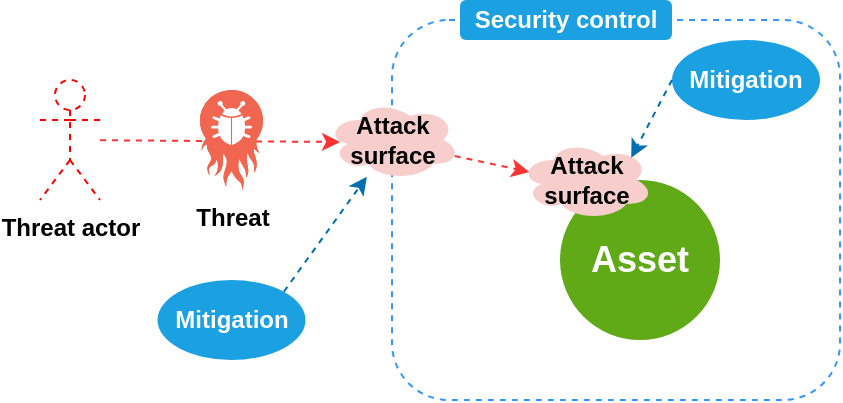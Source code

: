 <mxfile version="13.7.9" type="device"><diagram id="2s8F2-m4EsVqf-glMDgH" name="Page-1"><mxGraphModel dx="1024" dy="592" grid="1" gridSize="10" guides="1" tooltips="1" connect="1" arrows="1" fold="1" page="1" pageScale="1" pageWidth="850" pageHeight="1100" math="0" shadow="0"><root><mxCell id="0"/><mxCell id="1" parent="0"/><mxCell id="Fzg8wsGLOHa0Y9W4XVDV-7" value="" style="rounded=1;whiteSpace=wrap;html=1;shadow=0;glass=0;sketch=0;fillColor=#ffffff;dashed=1;strokeColor=#3399FF;" parent="1" vertex="1"><mxGeometry x="336" y="230" width="224" height="190" as="geometry"/></mxCell><mxCell id="Fzg8wsGLOHa0Y9W4XVDV-6" value="&lt;b&gt;&lt;font style=&quot;font-size: 18px&quot;&gt;Asset&lt;/font&gt;&lt;/b&gt;" style="strokeWidth=2;html=1;shape=mxgraph.flowchart.start_2;whiteSpace=wrap;rounded=0;shadow=0;glass=0;sketch=0;fontColor=#ffffff;fillColor=#60a917;strokeColor=none;" parent="1" vertex="1"><mxGeometry x="420" y="310" width="80" height="80" as="geometry"/></mxCell><mxCell id="Fzg8wsGLOHa0Y9W4XVDV-10" value="Threat actor" style="shape=umlActor;verticalLabelPosition=bottom;verticalAlign=top;html=1;rounded=0;shadow=0;glass=0;dashed=1;sketch=0;strokeColor=#FF0000;fillColor=#ffffff;labelBackgroundColor=none;fontStyle=1" parent="1" vertex="1"><mxGeometry x="160" y="260" width="30" height="60" as="geometry"/></mxCell><mxCell id="Fzg8wsGLOHa0Y9W4XVDV-11" value="" style="endArrow=classic;html=1;fillColor=#f8cecc;strokeColor=#FF3333;dashed=1;" parent="1" source="Fzg8wsGLOHa0Y9W4XVDV-10" edge="1"><mxGeometry width="50" height="50" relative="1" as="geometry"><mxPoint x="400" y="330" as="sourcePoint"/><mxPoint x="310" y="291" as="targetPoint"/></mxGeometry></mxCell><mxCell id="Fzg8wsGLOHa0Y9W4XVDV-9" value="Threat" style="verticalLabelPosition=bottom;html=1;fillColor=#F06650;strokeColor=#ffffff;verticalAlign=top;align=center;points=[];pointerEvents=1;shape=mxgraph.cisco_safe.compositeIcon;bgIcon=threat2;resIcon=mxgraph.cisco_safe.threat.threat_b7;rounded=0;shadow=0;glass=0;dashed=1;sketch=0;fontStyle=1" parent="1" vertex="1"><mxGeometry x="240" y="265" width="31.5" height="50" as="geometry"/></mxCell><mxCell id="Fzg8wsGLOHa0Y9W4XVDV-12" value="Security control" style="text;html=1;align=center;verticalAlign=middle;whiteSpace=wrap;rounded=1;shadow=0;glass=0;dashed=1;labelBackgroundColor=none;sketch=0;fontStyle=1;fillColor=#1ba1e2;fontColor=#FFFFFF;" parent="1" vertex="1"><mxGeometry x="370" y="220" width="106" height="20" as="geometry"/></mxCell><mxCell id="Fzg8wsGLOHa0Y9W4XVDV-15" value="Attack surface" style="ellipse;shape=cloud;whiteSpace=wrap;html=1;rounded=0;shadow=0;glass=0;dashed=1;labelBackgroundColor=none;sketch=0;fillColor=#f8cecc;strokeColor=none;fontStyle=1;" parent="1" vertex="1"><mxGeometry x="303.33" y="270" width="66.67" height="40" as="geometry"/></mxCell><mxCell id="Fzg8wsGLOHa0Y9W4XVDV-16" value="Attack surface" style="ellipse;shape=cloud;whiteSpace=wrap;html=1;rounded=0;shadow=0;glass=0;dashed=1;labelBackgroundColor=none;sketch=0;fillColor=#f8cecc;strokeColor=none;fontStyle=1;" parent="1" vertex="1"><mxGeometry x="400.0" y="290" width="66.67" height="40" as="geometry"/></mxCell><mxCell id="Fzg8wsGLOHa0Y9W4XVDV-17" value="" style="endArrow=classic;html=1;strokeColor=#FF3333;fontColor=#FFFFFF;exitX=0.96;exitY=0.7;exitDx=0;exitDy=0;exitPerimeter=0;entryX=0.07;entryY=0.4;entryDx=0;entryDy=0;entryPerimeter=0;dashed=1;" parent="1" source="Fzg8wsGLOHa0Y9W4XVDV-15" target="Fzg8wsGLOHa0Y9W4XVDV-16" edge="1"><mxGeometry width="50" height="50" relative="1" as="geometry"><mxPoint x="400" y="310" as="sourcePoint"/><mxPoint x="450" y="260" as="targetPoint"/></mxGeometry></mxCell><mxCell id="Fzg8wsGLOHa0Y9W4XVDV-20" value="&lt;b&gt;&lt;font color=&quot;#ffffff&quot;&gt;Mitigation&lt;/font&gt;&lt;/b&gt;" style="ellipse;whiteSpace=wrap;html=1;rounded=0;shadow=0;glass=0;dashed=1;labelBackgroundColor=none;sketch=0;fillColor=#1ba1e2;fontColor=#ffffff;strokeColor=none;" parent="1" vertex="1"><mxGeometry x="218.75" y="360" width="74" height="40" as="geometry"/></mxCell><mxCell id="Fzg8wsGLOHa0Y9W4XVDV-21" value="&lt;b&gt;&lt;font color=&quot;#ffffff&quot;&gt;Mitigation&lt;/font&gt;&lt;/b&gt;" style="ellipse;whiteSpace=wrap;html=1;rounded=0;shadow=0;glass=0;dashed=1;labelBackgroundColor=none;sketch=0;fillColor=#1ba1e2;fontColor=#ffffff;strokeColor=none;" parent="1" vertex="1"><mxGeometry x="476" y="240" width="74" height="40" as="geometry"/></mxCell><mxCell id="Fzg8wsGLOHa0Y9W4XVDV-22" value="" style="endArrow=classic;html=1;strokeColor=#006EAF;fontColor=#FFFFFF;exitX=0;exitY=0.5;exitDx=0;exitDy=0;entryX=0.834;entryY=0.221;entryDx=0;entryDy=0;entryPerimeter=0;dashed=1;fillColor=#1ba1e2;" parent="1" source="Fzg8wsGLOHa0Y9W4XVDV-21" target="Fzg8wsGLOHa0Y9W4XVDV-16" edge="1"><mxGeometry width="50" height="50" relative="1" as="geometry"><mxPoint x="377.333" y="308" as="sourcePoint"/><mxPoint x="414.667" y="296" as="targetPoint"/></mxGeometry></mxCell><mxCell id="Fzg8wsGLOHa0Y9W4XVDV-24" value="" style="endArrow=classic;html=1;strokeColor=#006EAF;fontColor=#FFFFFF;exitX=1;exitY=0;exitDx=0;exitDy=0;dashed=1;fillColor=#1ba1e2;" parent="1" source="Fzg8wsGLOHa0Y9W4XVDV-20" target="Fzg8wsGLOHa0Y9W4XVDV-15" edge="1"><mxGeometry width="50" height="50" relative="1" as="geometry"><mxPoint x="486.0" y="270" as="sourcePoint"/><mxPoint x="465.603" y="288.84" as="targetPoint"/></mxGeometry></mxCell></root></mxGraphModel></diagram></mxfile>